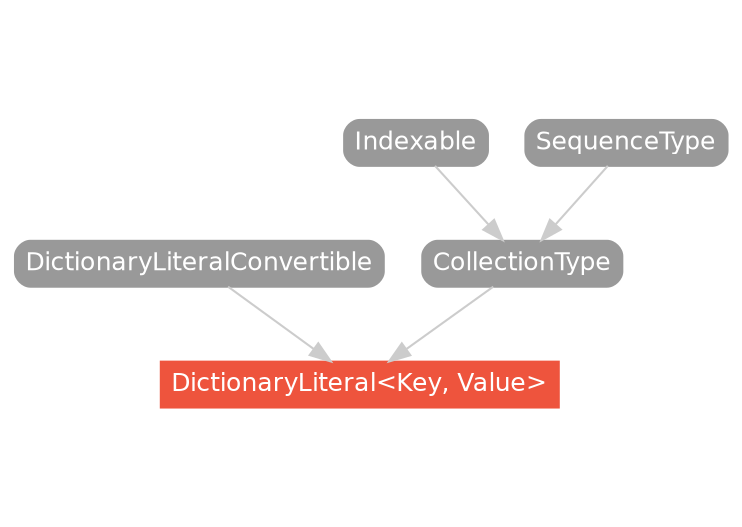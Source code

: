 strict digraph "DictionaryLiteral<Key, Value> - Type Hierarchy - SwiftDoc.org" {
    pad="0.1,0.8"
    node [shape=box, style="filled,rounded", color="#999999", fillcolor="#999999", fontcolor=white, fontname=Helvetica, fontnames="Helvetica,sansserif", fontsize=12, margin="0.07,0.05", height="0.3"]
    edge [color="#cccccc"]
    "CollectionType" [URL="/protocol/CollectionType/"]
    "DictionaryLiteral<Key, Value>" [URL="/type/DictionaryLiteral/", style="filled", fillcolor="#ee543d", color="#ee543d"]
    "DictionaryLiteralConvertible" [URL="/protocol/DictionaryLiteralConvertible/"]
    "Indexable" [URL="/protocol/Indexable/"]
    "SequenceType" [URL="/protocol/SequenceType/"]    "DictionaryLiteralConvertible" -> "DictionaryLiteral<Key, Value>"
    "CollectionType" -> "DictionaryLiteral<Key, Value>"
    "Indexable" -> "CollectionType"
    "SequenceType" -> "CollectionType"
    subgraph Types {
        rank = max; "DictionaryLiteral<Key, Value>";
    }
}
